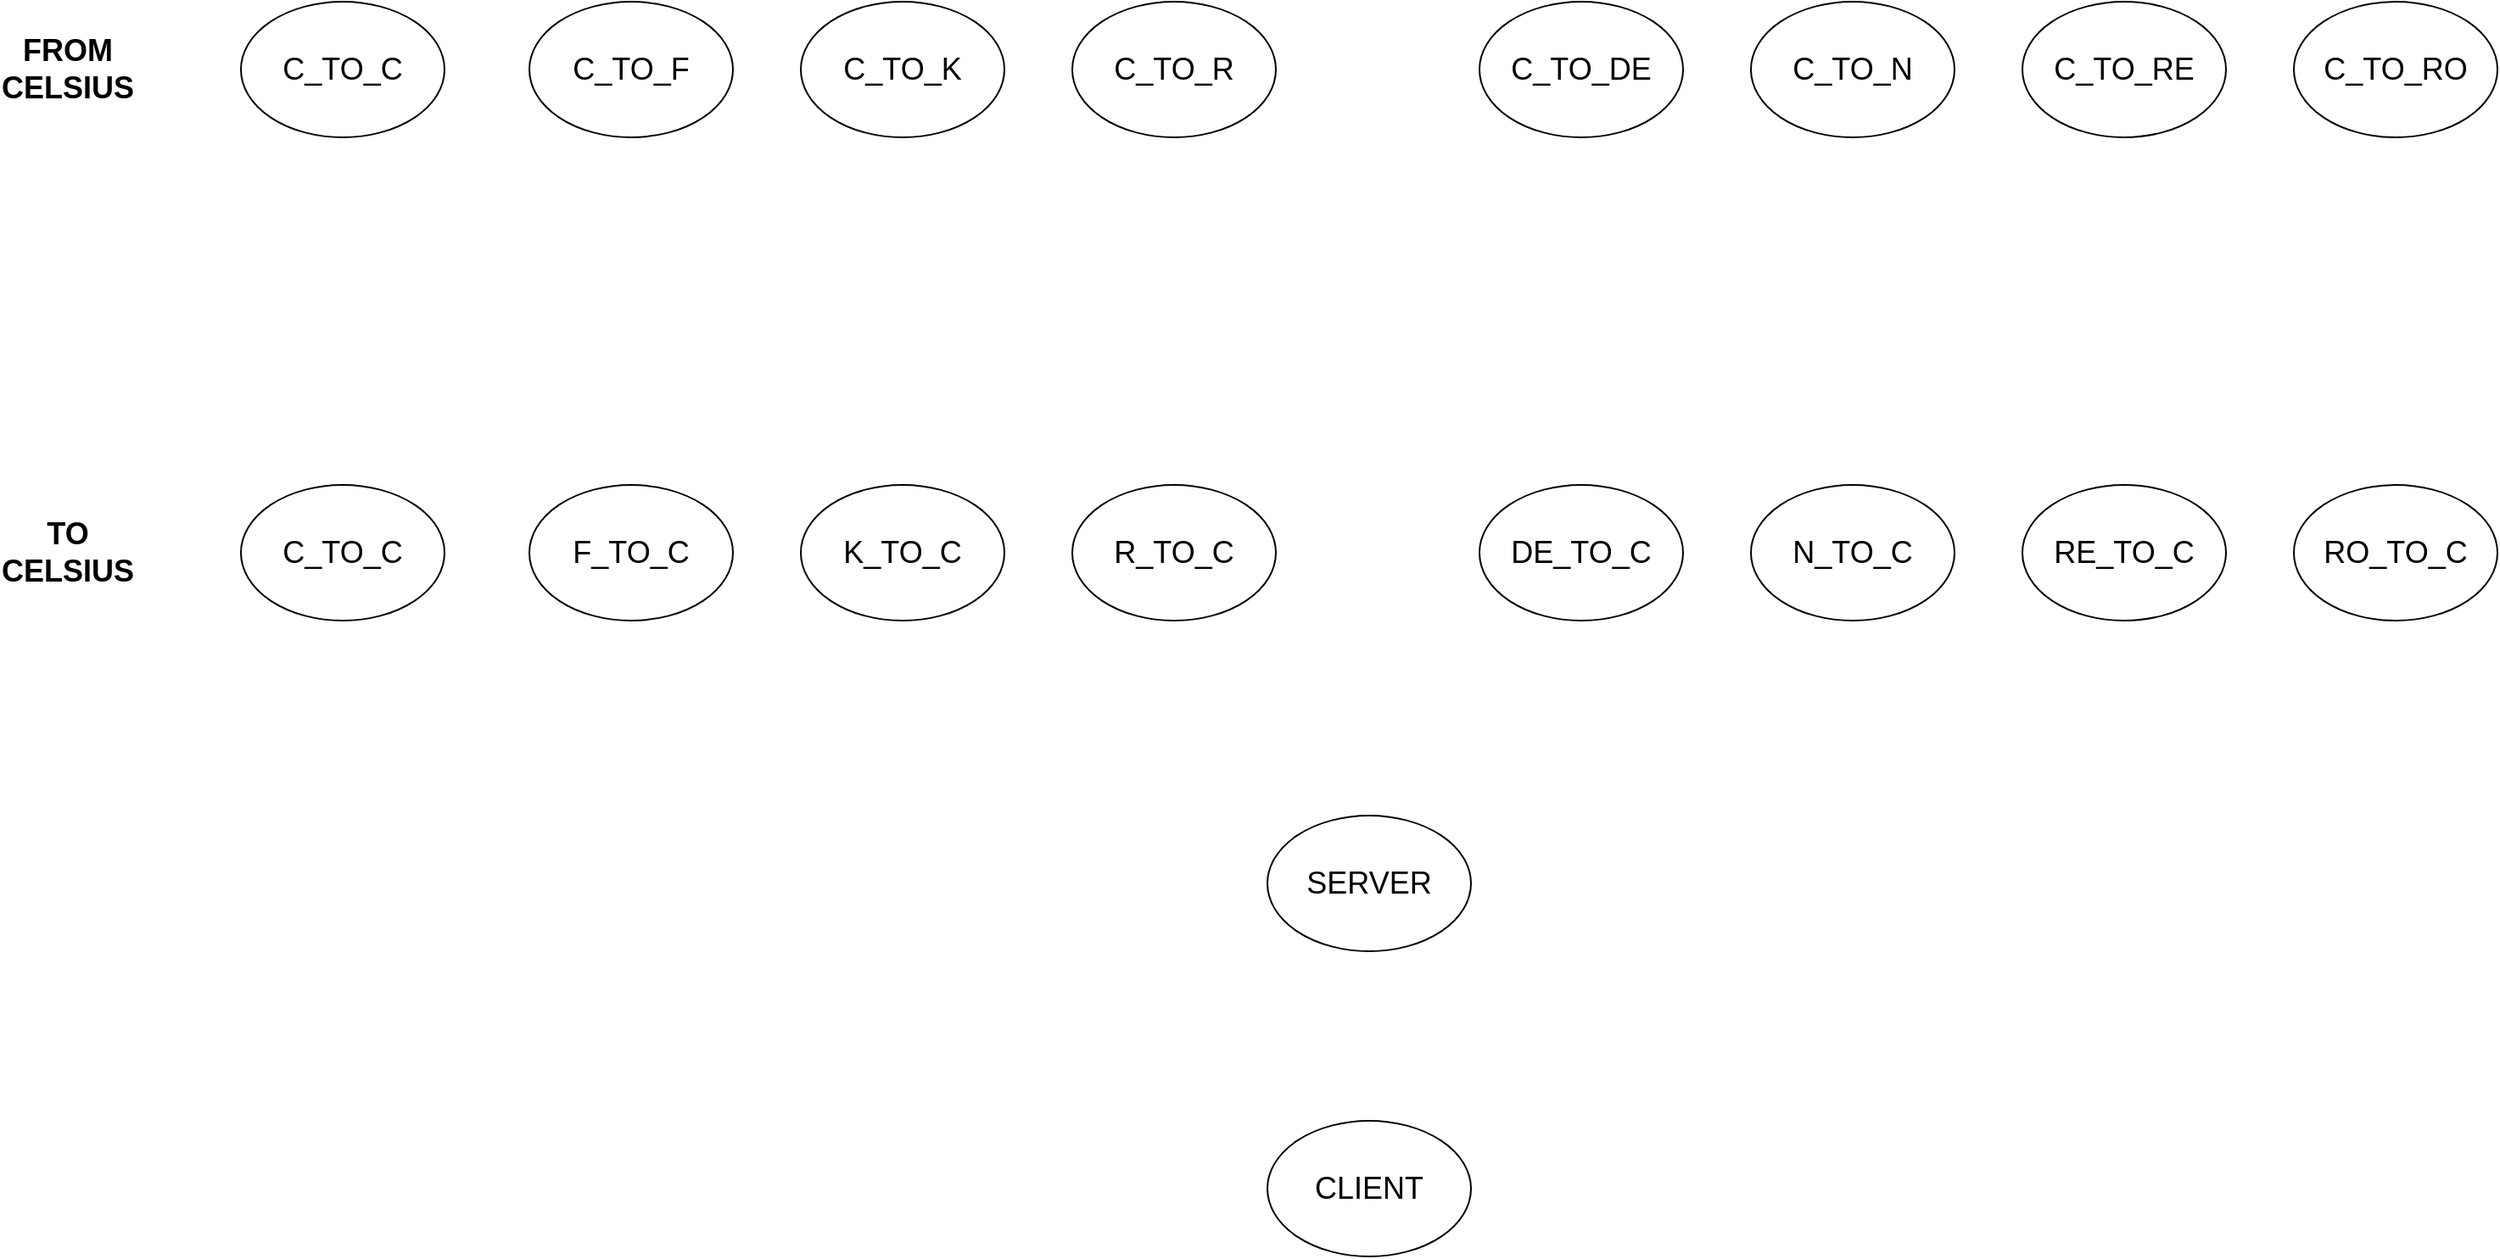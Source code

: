 <mxfile version="21.5.0" type="device">
  <diagram name="Page-1" id="z780-UEzlvKpdqJ8kY3t">
    <mxGraphModel dx="2122" dy="1188" grid="1" gridSize="10" guides="1" tooltips="1" connect="1" arrows="1" fold="1" page="1" pageScale="1" pageWidth="1654" pageHeight="1169" math="0" shadow="0">
      <root>
        <mxCell id="0" />
        <mxCell id="1" parent="0" />
        <mxCell id="OONAOnw4uOc5-iRcG75u-1" value="&lt;font style=&quot;font-size: 18px;&quot;&gt;CLIENT&lt;/font&gt;" style="ellipse;whiteSpace=wrap;html=1;" parent="1" vertex="1">
          <mxGeometry x="787" y="875" width="120" height="80" as="geometry" />
        </mxCell>
        <mxCell id="OONAOnw4uOc5-iRcG75u-2" value="&lt;font style=&quot;font-size: 18px;&quot;&gt;SERVER&lt;/font&gt;" style="ellipse;whiteSpace=wrap;html=1;" parent="1" vertex="1">
          <mxGeometry x="787" y="695" width="120" height="80" as="geometry" />
        </mxCell>
        <mxCell id="OONAOnw4uOc5-iRcG75u-3" value="&lt;font style=&quot;font-size: 18px;&quot;&gt;C_TO_C&lt;/font&gt;" style="ellipse;whiteSpace=wrap;html=1;" parent="1" vertex="1">
          <mxGeometry x="182" y="500" width="120" height="80" as="geometry" />
        </mxCell>
        <mxCell id="OONAOnw4uOc5-iRcG75u-4" value="&lt;font style=&quot;font-size: 18px;&quot;&gt;F_TO_C&lt;/font&gt;" style="ellipse;whiteSpace=wrap;html=1;" parent="1" vertex="1">
          <mxGeometry x="352" y="500" width="120" height="80" as="geometry" />
        </mxCell>
        <mxCell id="OONAOnw4uOc5-iRcG75u-5" value="&lt;font style=&quot;font-size: 18px;&quot;&gt;K_TO_C&lt;/font&gt;" style="ellipse;whiteSpace=wrap;html=1;" parent="1" vertex="1">
          <mxGeometry x="512" y="500" width="120" height="80" as="geometry" />
        </mxCell>
        <mxCell id="OONAOnw4uOc5-iRcG75u-6" value="&lt;font style=&quot;font-size: 18px;&quot;&gt;R_TO_C&lt;/font&gt;" style="ellipse;whiteSpace=wrap;html=1;" parent="1" vertex="1">
          <mxGeometry x="672" y="500" width="120" height="80" as="geometry" />
        </mxCell>
        <mxCell id="OONAOnw4uOc5-iRcG75u-7" value="&lt;font style=&quot;font-size: 18px;&quot;&gt;DE_TO_C&lt;/font&gt;" style="ellipse;whiteSpace=wrap;html=1;" parent="1" vertex="1">
          <mxGeometry x="912" y="500" width="120" height="80" as="geometry" />
        </mxCell>
        <mxCell id="OONAOnw4uOc5-iRcG75u-8" value="&lt;font style=&quot;font-size: 18px;&quot;&gt;N_TO_C&lt;/font&gt;" style="ellipse;whiteSpace=wrap;html=1;" parent="1" vertex="1">
          <mxGeometry x="1072" y="500" width="120" height="80" as="geometry" />
        </mxCell>
        <mxCell id="OONAOnw4uOc5-iRcG75u-9" value="&lt;font style=&quot;font-size: 18px;&quot;&gt;RE_TO_C&lt;/font&gt;" style="ellipse;whiteSpace=wrap;html=1;" parent="1" vertex="1">
          <mxGeometry x="1232" y="500" width="120" height="80" as="geometry" />
        </mxCell>
        <mxCell id="OONAOnw4uOc5-iRcG75u-10" value="&lt;font style=&quot;font-size: 18px;&quot;&gt;RO_TO_C&lt;/font&gt;" style="ellipse;whiteSpace=wrap;html=1;" parent="1" vertex="1">
          <mxGeometry x="1392" y="500" width="120" height="80" as="geometry" />
        </mxCell>
        <mxCell id="OONAOnw4uOc5-iRcG75u-11" value="&lt;font style=&quot;font-size: 18px;&quot;&gt;C_TO_C&lt;/font&gt;" style="ellipse;whiteSpace=wrap;html=1;" parent="1" vertex="1">
          <mxGeometry x="182" y="215" width="120" height="80" as="geometry" />
        </mxCell>
        <mxCell id="OONAOnw4uOc5-iRcG75u-12" value="&lt;font style=&quot;font-size: 18px;&quot;&gt;C_TO_F&lt;/font&gt;" style="ellipse;whiteSpace=wrap;html=1;" parent="1" vertex="1">
          <mxGeometry x="352" y="215" width="120" height="80" as="geometry" />
        </mxCell>
        <mxCell id="OONAOnw4uOc5-iRcG75u-13" value="&lt;font style=&quot;font-size: 18px;&quot;&gt;C_TO_K&lt;/font&gt;" style="ellipse;whiteSpace=wrap;html=1;" parent="1" vertex="1">
          <mxGeometry x="512" y="215" width="120" height="80" as="geometry" />
        </mxCell>
        <mxCell id="OONAOnw4uOc5-iRcG75u-14" value="&lt;font style=&quot;font-size: 18px;&quot;&gt;C_TO_R&lt;/font&gt;" style="ellipse;whiteSpace=wrap;html=1;" parent="1" vertex="1">
          <mxGeometry x="672" y="215" width="120" height="80" as="geometry" />
        </mxCell>
        <mxCell id="OONAOnw4uOc5-iRcG75u-15" value="&lt;font style=&quot;font-size: 18px;&quot;&gt;C_TO_DE&lt;/font&gt;" style="ellipse;whiteSpace=wrap;html=1;" parent="1" vertex="1">
          <mxGeometry x="912" y="215" width="120" height="80" as="geometry" />
        </mxCell>
        <mxCell id="OONAOnw4uOc5-iRcG75u-16" value="&lt;font style=&quot;font-size: 18px;&quot;&gt;C_TO_N&lt;/font&gt;" style="ellipse;whiteSpace=wrap;html=1;" parent="1" vertex="1">
          <mxGeometry x="1072" y="215" width="120" height="80" as="geometry" />
        </mxCell>
        <mxCell id="OONAOnw4uOc5-iRcG75u-17" value="&lt;font style=&quot;font-size: 18px;&quot;&gt;C_TO_RE&lt;/font&gt;" style="ellipse;whiteSpace=wrap;html=1;" parent="1" vertex="1">
          <mxGeometry x="1232" y="215" width="120" height="80" as="geometry" />
        </mxCell>
        <mxCell id="OONAOnw4uOc5-iRcG75u-18" value="&lt;font style=&quot;font-size: 18px;&quot;&gt;C_TO_RO&lt;/font&gt;" style="ellipse;whiteSpace=wrap;html=1;" parent="1" vertex="1">
          <mxGeometry x="1392" y="215" width="120" height="80" as="geometry" />
        </mxCell>
        <mxCell id="OONAOnw4uOc5-iRcG75u-19" value="&lt;div style=&quot;font-size: 18px;&quot;&gt;&lt;b&gt;&lt;font style=&quot;font-size: 18px;&quot;&gt;TO&lt;/font&gt;&lt;/b&gt;&lt;/div&gt;&lt;div style=&quot;font-size: 18px;&quot;&gt;&lt;b&gt;&lt;font style=&quot;font-size: 18px;&quot;&gt;CELSIUS&lt;/font&gt;&lt;/b&gt;&lt;/div&gt;" style="text;html=1;strokeColor=none;fillColor=none;align=center;verticalAlign=middle;whiteSpace=wrap;rounded=0;" parent="1" vertex="1">
          <mxGeometry x="40" y="505" width="80" height="70" as="geometry" />
        </mxCell>
        <mxCell id="OONAOnw4uOc5-iRcG75u-20" value="&lt;font size=&quot;1&quot;&gt;&lt;b&gt;&lt;font style=&quot;font-size: 18px;&quot;&gt;FROM&lt;/font&gt;&lt;/b&gt;&lt;/font&gt;&lt;br&gt;&lt;div style=&quot;font-size: 18px;&quot;&gt;&lt;b&gt;&lt;font style=&quot;font-size: 18px;&quot;&gt;CELSIUS&lt;/font&gt;&lt;/b&gt;&lt;/div&gt;" style="text;html=1;strokeColor=none;fillColor=none;align=center;verticalAlign=middle;whiteSpace=wrap;rounded=0;" parent="1" vertex="1">
          <mxGeometry x="40" y="220" width="80" height="70" as="geometry" />
        </mxCell>
      </root>
    </mxGraphModel>
  </diagram>
</mxfile>
